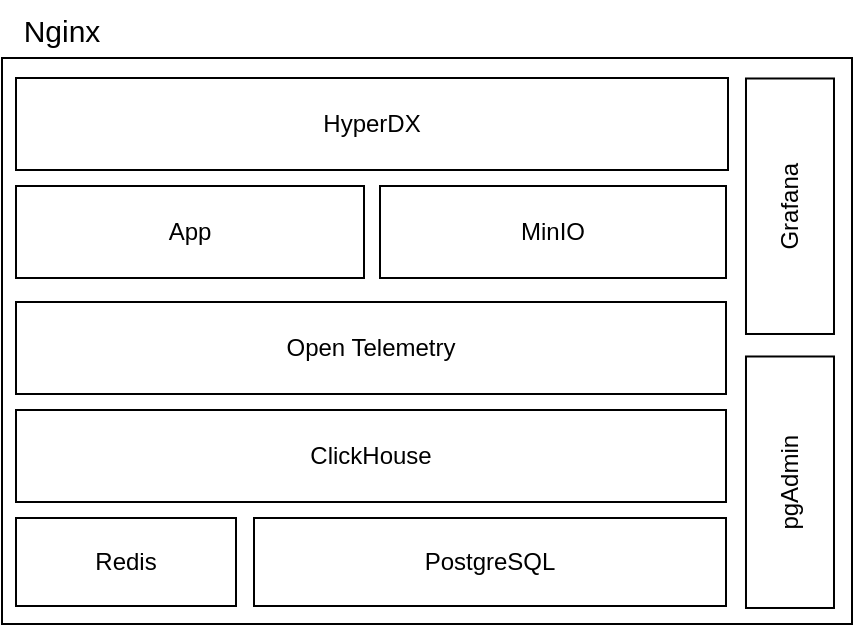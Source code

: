 <mxfile version="27.0.9">
  <diagram name="Page-1" id="5YQl2edoQVrtmKH4jDKf">
    <mxGraphModel dx="480" dy="589" grid="0" gridSize="10" guides="1" tooltips="1" connect="1" arrows="1" fold="1" page="0" pageScale="1" pageWidth="1100" pageHeight="850" background="none" math="0" shadow="0">
      <root>
        <mxCell id="0" />
        <mxCell id="1" parent="0" />
        <mxCell id="Bo_GDkRPn1RzeBgpEav7-3" value="" style="rounded=0;whiteSpace=wrap;html=1;glass=0;" parent="1" vertex="1">
          <mxGeometry x="329" y="202" width="425" height="283" as="geometry" />
        </mxCell>
        <mxCell id="Bo_GDkRPn1RzeBgpEav7-10" value="PostgreSQL" style="rounded=0;whiteSpace=wrap;html=1;glass=0;" parent="1" vertex="1">
          <mxGeometry x="455" y="432" width="236" height="44" as="geometry" />
        </mxCell>
        <mxCell id="Bo_GDkRPn1RzeBgpEav7-11" value="Redis" style="rounded=0;whiteSpace=wrap;html=1;glass=0;" parent="1" vertex="1">
          <mxGeometry x="336" y="432" width="110" height="44" as="geometry" />
        </mxCell>
        <mxCell id="Bo_GDkRPn1RzeBgpEav7-12" value="Open Telemetry" style="rounded=0;whiteSpace=wrap;html=1;glass=0;" parent="1" vertex="1">
          <mxGeometry x="336" y="324" width="355" height="46" as="geometry" />
        </mxCell>
        <mxCell id="Bo_GDkRPn1RzeBgpEav7-13" value="App" style="rounded=0;whiteSpace=wrap;html=1;glass=0;" parent="1" vertex="1">
          <mxGeometry x="336" y="266" width="174" height="46" as="geometry" />
        </mxCell>
        <mxCell id="Bo_GDkRPn1RzeBgpEav7-14" value="MinIO" style="rounded=0;whiteSpace=wrap;html=1;glass=0;" parent="1" vertex="1">
          <mxGeometry x="518" y="266" width="173" height="46" as="geometry" />
        </mxCell>
        <mxCell id="Bo_GDkRPn1RzeBgpEav7-15" value="ClickHouse" style="rounded=0;whiteSpace=wrap;html=1;glass=0;" parent="1" vertex="1">
          <mxGeometry x="336" y="378" width="355" height="46" as="geometry" />
        </mxCell>
        <mxCell id="Bo_GDkRPn1RzeBgpEav7-16" value="HyperDX" style="rounded=0;whiteSpace=wrap;html=1;glass=0;" parent="1" vertex="1">
          <mxGeometry x="336" y="212" width="356" height="46" as="geometry" />
        </mxCell>
        <mxCell id="Bo_GDkRPn1RzeBgpEav7-17" value="pgAdmin" style="rounded=0;whiteSpace=wrap;html=1;rotation=-90;glass=0;" parent="1" vertex="1">
          <mxGeometry x="660.12" y="392.12" width="125.75" height="44" as="geometry" />
        </mxCell>
        <mxCell id="Bo_GDkRPn1RzeBgpEav7-18" value="&lt;font style=&quot;font-size: 15px;&quot;&gt;Nginx&lt;/font&gt;" style="text;html=1;align=center;verticalAlign=middle;whiteSpace=wrap;rounded=0;fillColor=none;fontStyle=0" parent="1" vertex="1">
          <mxGeometry x="329" y="173" width="60" height="29" as="geometry" />
        </mxCell>
        <mxCell id="OJfjiPycA8dasOrlg5nq-1" value="Grafana" style="rounded=0;whiteSpace=wrap;html=1;rotation=-90;glass=0;" vertex="1" parent="1">
          <mxGeometry x="659.12" y="254.12" width="127.75" height="44" as="geometry" />
        </mxCell>
      </root>
    </mxGraphModel>
  </diagram>
</mxfile>
